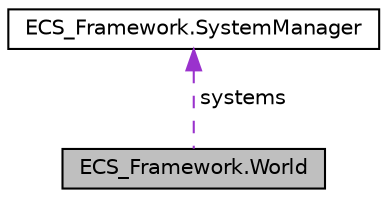 digraph "ECS_Framework.World"
{
 // LATEX_PDF_SIZE
  edge [fontname="Helvetica",fontsize="10",labelfontname="Helvetica",labelfontsize="10"];
  node [fontname="Helvetica",fontsize="10",shape=record];
  Node1 [label="ECS_Framework.World",height=0.2,width=0.4,color="black", fillcolor="grey75", style="filled", fontcolor="black",tooltip="Represents the game world and manages loading and updating levels."];
  Node2 -> Node1 [dir="back",color="darkorchid3",fontsize="10",style="dashed",label=" systems" ,fontname="Helvetica"];
  Node2 [label="ECS_Framework.SystemManager",height=0.2,width=0.4,color="black", fillcolor="white", style="filled",URL="$structECS__Framework_1_1SystemManager.html",tooltip="Manages a collection of systems and provides methods to add, remove, update and draw entities through..."];
}
